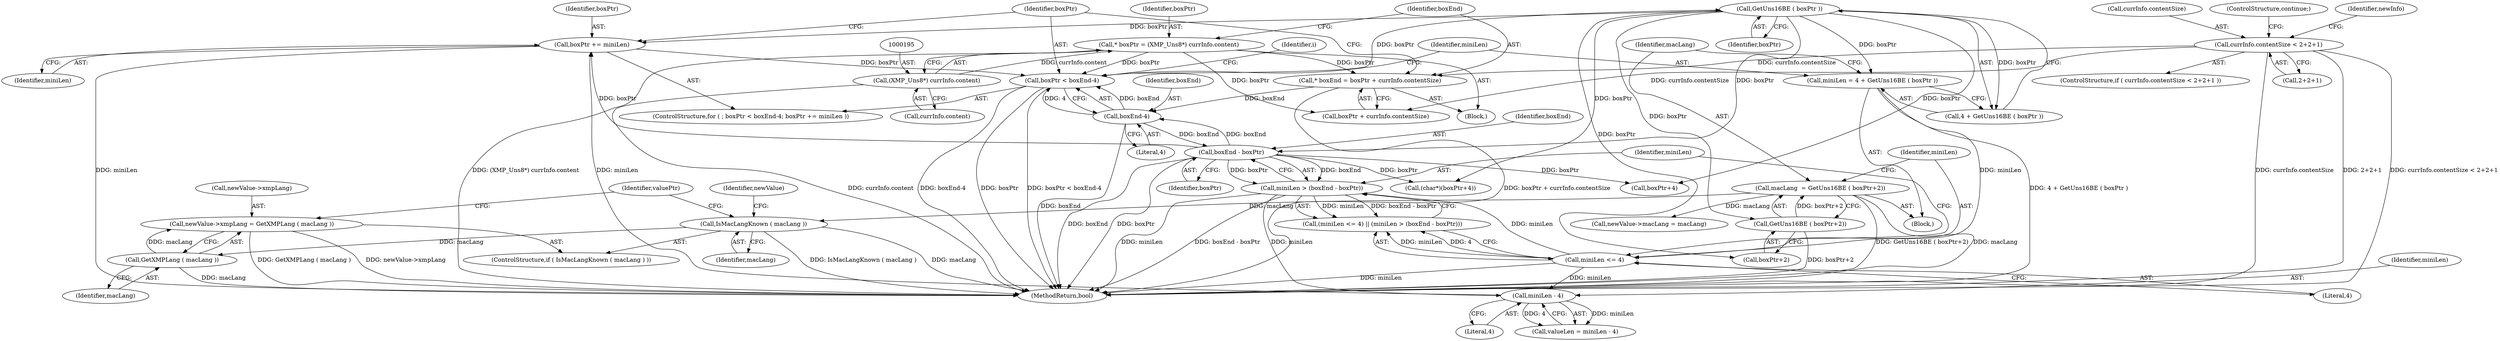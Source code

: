 digraph "0_exempi_886cd1d2314755adb1f4cdb99c16ff00830f0331@pointer" {
"1000271" [label="(Call,newValue->xmpLang = GetXMPLang ( macLang ))"];
"1000275" [label="(Call,GetXMPLang ( macLang ))"];
"1000269" [label="(Call,IsMacLangKnown ( macLang ))"];
"1000225" [label="(Call,macLang  = GetUns16BE ( boxPtr+2))"];
"1000227" [label="(Call,GetUns16BE ( boxPtr+2))"];
"1000223" [label="(Call,GetUns16BE ( boxPtr ))"];
"1000210" [label="(Call,boxPtr < boxEnd-4)"];
"1000215" [label="(Call,boxPtr += miniLen)"];
"1000253" [label="(Call,miniLen - 4)"];
"1000236" [label="(Call,miniLen > (boxEnd - boxPtr))"];
"1000233" [label="(Call,miniLen <= 4)"];
"1000219" [label="(Call,miniLen = 4 + GetUns16BE ( boxPtr ))"];
"1000238" [label="(Call,boxEnd - boxPtr)"];
"1000212" [label="(Call,boxEnd-4)"];
"1000200" [label="(Call,* boxEnd = boxPtr + currInfo.contentSize)"];
"1000192" [label="(Call,* boxPtr = (XMP_Uns8*) currInfo.content)"];
"1000194" [label="(Call,(XMP_Uns8*) currInfo.content)"];
"1000159" [label="(Call,currInfo.contentSize < 2+2+1)"];
"1000168" [label="(ControlStructure,continue;)"];
"1000268" [label="(ControlStructure,if ( IsMacLangKnown ( macLang ) ))"];
"1000220" [label="(Identifier,miniLen)"];
"1000201" [label="(Identifier,boxEnd)"];
"1000269" [label="(Call,IsMacLangKnown ( macLang ))"];
"1000228" [label="(Call,boxPtr+2)"];
"1000227" [label="(Call,GetUns16BE ( boxPtr+2))"];
"1000254" [label="(Identifier,miniLen)"];
"1000217" [label="(Identifier,miniLen)"];
"1000234" [label="(Identifier,miniLen)"];
"1000245" [label="(Call,(char*)(boxPtr+4))"];
"1000193" [label="(Identifier,boxPtr)"];
"1000275" [label="(Call,GetXMPLang ( macLang ))"];
"1000163" [label="(Call,2+2+1)"];
"1000278" [label="(Identifier,valuePtr)"];
"1000253" [label="(Call,miniLen - 4)"];
"1000196" [label="(Call,currInfo.content)"];
"1000236" [label="(Call,miniLen > (boxEnd - boxPtr))"];
"1000216" [label="(Identifier,boxPtr)"];
"1000211" [label="(Identifier,boxPtr)"];
"1000224" [label="(Identifier,boxPtr)"];
"1000271" [label="(Call,newValue->xmpLang = GetXMPLang ( macLang ))"];
"1000226" [label="(Identifier,macLang)"];
"1000218" [label="(Block,)"];
"1000171" [label="(Identifier,newInfo)"];
"1000233" [label="(Call,miniLen <= 4)"];
"1000270" [label="(Identifier,macLang)"];
"1000225" [label="(Call,macLang  = GetUns16BE ( boxPtr+2))"];
"1000237" [label="(Identifier,miniLen)"];
"1000159" [label="(Call,currInfo.contentSize < 2+2+1)"];
"1000192" [label="(Call,* boxPtr = (XMP_Uns8*) currInfo.content)"];
"1000202" [label="(Call,boxPtr + currInfo.contentSize)"];
"1000239" [label="(Identifier,boxEnd)"];
"1000209" [label="(ControlStructure,for ( ; boxPtr < boxEnd-4; boxPtr += miniLen ))"];
"1000200" [label="(Call,* boxEnd = boxPtr + currInfo.contentSize)"];
"1000235" [label="(Literal,4)"];
"1000213" [label="(Identifier,boxEnd)"];
"1000219" [label="(Call,miniLen = 4 + GetUns16BE ( boxPtr ))"];
"1000240" [label="(Identifier,boxPtr)"];
"1000276" [label="(Identifier,macLang)"];
"1000272" [label="(Call,newValue->xmpLang)"];
"1000160" [label="(Call,currInfo.contentSize)"];
"1000232" [label="(Call,(miniLen <= 4) || (miniLen > (boxEnd - boxPtr)))"];
"1000238" [label="(Call,boxEnd - boxPtr)"];
"1000212" [label="(Call,boxEnd-4)"];
"1000221" [label="(Call,4 + GetUns16BE ( boxPtr ))"];
"1000215" [label="(Call,boxPtr += miniLen)"];
"1000255" [label="(Literal,4)"];
"1000273" [label="(Identifier,newValue)"];
"1000194" [label="(Call,(XMP_Uns8*) currInfo.content)"];
"1000247" [label="(Call,boxPtr+4)"];
"1000283" [label="(MethodReturn,bool)"];
"1000263" [label="(Call,newValue->macLang = macLang)"];
"1000133" [label="(Identifier,i)"];
"1000158" [label="(ControlStructure,if ( currInfo.contentSize < 2+2+1 ))"];
"1000223" [label="(Call,GetUns16BE ( boxPtr ))"];
"1000210" [label="(Call,boxPtr < boxEnd-4)"];
"1000214" [label="(Literal,4)"];
"1000134" [label="(Block,)"];
"1000251" [label="(Call,valueLen = miniLen - 4)"];
"1000271" -> "1000268"  [label="AST: "];
"1000271" -> "1000275"  [label="CFG: "];
"1000272" -> "1000271"  [label="AST: "];
"1000275" -> "1000271"  [label="AST: "];
"1000278" -> "1000271"  [label="CFG: "];
"1000271" -> "1000283"  [label="DDG: GetXMPLang ( macLang )"];
"1000271" -> "1000283"  [label="DDG: newValue->xmpLang"];
"1000275" -> "1000271"  [label="DDG: macLang"];
"1000275" -> "1000276"  [label="CFG: "];
"1000276" -> "1000275"  [label="AST: "];
"1000275" -> "1000283"  [label="DDG: macLang"];
"1000269" -> "1000275"  [label="DDG: macLang"];
"1000269" -> "1000268"  [label="AST: "];
"1000269" -> "1000270"  [label="CFG: "];
"1000270" -> "1000269"  [label="AST: "];
"1000273" -> "1000269"  [label="CFG: "];
"1000278" -> "1000269"  [label="CFG: "];
"1000269" -> "1000283"  [label="DDG: IsMacLangKnown ( macLang )"];
"1000269" -> "1000283"  [label="DDG: macLang"];
"1000225" -> "1000269"  [label="DDG: macLang"];
"1000225" -> "1000218"  [label="AST: "];
"1000225" -> "1000227"  [label="CFG: "];
"1000226" -> "1000225"  [label="AST: "];
"1000227" -> "1000225"  [label="AST: "];
"1000234" -> "1000225"  [label="CFG: "];
"1000225" -> "1000283"  [label="DDG: GetUns16BE ( boxPtr+2)"];
"1000225" -> "1000283"  [label="DDG: macLang"];
"1000227" -> "1000225"  [label="DDG: boxPtr+2"];
"1000225" -> "1000263"  [label="DDG: macLang"];
"1000227" -> "1000228"  [label="CFG: "];
"1000228" -> "1000227"  [label="AST: "];
"1000227" -> "1000283"  [label="DDG: boxPtr+2"];
"1000223" -> "1000227"  [label="DDG: boxPtr"];
"1000223" -> "1000221"  [label="AST: "];
"1000223" -> "1000224"  [label="CFG: "];
"1000224" -> "1000223"  [label="AST: "];
"1000221" -> "1000223"  [label="CFG: "];
"1000223" -> "1000215"  [label="DDG: boxPtr"];
"1000223" -> "1000219"  [label="DDG: boxPtr"];
"1000223" -> "1000221"  [label="DDG: boxPtr"];
"1000210" -> "1000223"  [label="DDG: boxPtr"];
"1000223" -> "1000228"  [label="DDG: boxPtr"];
"1000223" -> "1000238"  [label="DDG: boxPtr"];
"1000223" -> "1000245"  [label="DDG: boxPtr"];
"1000223" -> "1000247"  [label="DDG: boxPtr"];
"1000210" -> "1000209"  [label="AST: "];
"1000210" -> "1000212"  [label="CFG: "];
"1000211" -> "1000210"  [label="AST: "];
"1000212" -> "1000210"  [label="AST: "];
"1000220" -> "1000210"  [label="CFG: "];
"1000133" -> "1000210"  [label="CFG: "];
"1000210" -> "1000283"  [label="DDG: boxPtr < boxEnd-4"];
"1000210" -> "1000283"  [label="DDG: boxEnd-4"];
"1000210" -> "1000283"  [label="DDG: boxPtr"];
"1000215" -> "1000210"  [label="DDG: boxPtr"];
"1000192" -> "1000210"  [label="DDG: boxPtr"];
"1000212" -> "1000210"  [label="DDG: boxEnd"];
"1000212" -> "1000210"  [label="DDG: 4"];
"1000215" -> "1000209"  [label="AST: "];
"1000215" -> "1000217"  [label="CFG: "];
"1000216" -> "1000215"  [label="AST: "];
"1000217" -> "1000215"  [label="AST: "];
"1000211" -> "1000215"  [label="CFG: "];
"1000215" -> "1000283"  [label="DDG: miniLen"];
"1000253" -> "1000215"  [label="DDG: miniLen"];
"1000238" -> "1000215"  [label="DDG: boxPtr"];
"1000253" -> "1000251"  [label="AST: "];
"1000253" -> "1000255"  [label="CFG: "];
"1000254" -> "1000253"  [label="AST: "];
"1000255" -> "1000253"  [label="AST: "];
"1000251" -> "1000253"  [label="CFG: "];
"1000253" -> "1000251"  [label="DDG: miniLen"];
"1000253" -> "1000251"  [label="DDG: 4"];
"1000236" -> "1000253"  [label="DDG: miniLen"];
"1000233" -> "1000253"  [label="DDG: miniLen"];
"1000236" -> "1000232"  [label="AST: "];
"1000236" -> "1000238"  [label="CFG: "];
"1000237" -> "1000236"  [label="AST: "];
"1000238" -> "1000236"  [label="AST: "];
"1000232" -> "1000236"  [label="CFG: "];
"1000236" -> "1000283"  [label="DDG: miniLen"];
"1000236" -> "1000283"  [label="DDG: boxEnd - boxPtr"];
"1000236" -> "1000232"  [label="DDG: miniLen"];
"1000236" -> "1000232"  [label="DDG: boxEnd - boxPtr"];
"1000233" -> "1000236"  [label="DDG: miniLen"];
"1000238" -> "1000236"  [label="DDG: boxEnd"];
"1000238" -> "1000236"  [label="DDG: boxPtr"];
"1000233" -> "1000232"  [label="AST: "];
"1000233" -> "1000235"  [label="CFG: "];
"1000234" -> "1000233"  [label="AST: "];
"1000235" -> "1000233"  [label="AST: "];
"1000237" -> "1000233"  [label="CFG: "];
"1000232" -> "1000233"  [label="CFG: "];
"1000233" -> "1000283"  [label="DDG: miniLen"];
"1000233" -> "1000232"  [label="DDG: miniLen"];
"1000233" -> "1000232"  [label="DDG: 4"];
"1000219" -> "1000233"  [label="DDG: miniLen"];
"1000219" -> "1000218"  [label="AST: "];
"1000219" -> "1000221"  [label="CFG: "];
"1000220" -> "1000219"  [label="AST: "];
"1000221" -> "1000219"  [label="AST: "];
"1000226" -> "1000219"  [label="CFG: "];
"1000219" -> "1000283"  [label="DDG: 4 + GetUns16BE ( boxPtr )"];
"1000238" -> "1000240"  [label="CFG: "];
"1000239" -> "1000238"  [label="AST: "];
"1000240" -> "1000238"  [label="AST: "];
"1000238" -> "1000283"  [label="DDG: boxEnd"];
"1000238" -> "1000283"  [label="DDG: boxPtr"];
"1000238" -> "1000212"  [label="DDG: boxEnd"];
"1000212" -> "1000238"  [label="DDG: boxEnd"];
"1000238" -> "1000245"  [label="DDG: boxPtr"];
"1000238" -> "1000247"  [label="DDG: boxPtr"];
"1000212" -> "1000214"  [label="CFG: "];
"1000213" -> "1000212"  [label="AST: "];
"1000214" -> "1000212"  [label="AST: "];
"1000212" -> "1000283"  [label="DDG: boxEnd"];
"1000200" -> "1000212"  [label="DDG: boxEnd"];
"1000200" -> "1000134"  [label="AST: "];
"1000200" -> "1000202"  [label="CFG: "];
"1000201" -> "1000200"  [label="AST: "];
"1000202" -> "1000200"  [label="AST: "];
"1000211" -> "1000200"  [label="CFG: "];
"1000200" -> "1000283"  [label="DDG: boxPtr + currInfo.contentSize"];
"1000192" -> "1000200"  [label="DDG: boxPtr"];
"1000159" -> "1000200"  [label="DDG: currInfo.contentSize"];
"1000192" -> "1000134"  [label="AST: "];
"1000192" -> "1000194"  [label="CFG: "];
"1000193" -> "1000192"  [label="AST: "];
"1000194" -> "1000192"  [label="AST: "];
"1000201" -> "1000192"  [label="CFG: "];
"1000192" -> "1000283"  [label="DDG: (XMP_Uns8*) currInfo.content"];
"1000194" -> "1000192"  [label="DDG: currInfo.content"];
"1000192" -> "1000202"  [label="DDG: boxPtr"];
"1000194" -> "1000196"  [label="CFG: "];
"1000195" -> "1000194"  [label="AST: "];
"1000196" -> "1000194"  [label="AST: "];
"1000194" -> "1000283"  [label="DDG: currInfo.content"];
"1000159" -> "1000158"  [label="AST: "];
"1000159" -> "1000163"  [label="CFG: "];
"1000160" -> "1000159"  [label="AST: "];
"1000163" -> "1000159"  [label="AST: "];
"1000168" -> "1000159"  [label="CFG: "];
"1000171" -> "1000159"  [label="CFG: "];
"1000159" -> "1000283"  [label="DDG: currInfo.contentSize < 2+2+1"];
"1000159" -> "1000283"  [label="DDG: currInfo.contentSize"];
"1000159" -> "1000283"  [label="DDG: 2+2+1"];
"1000159" -> "1000202"  [label="DDG: currInfo.contentSize"];
}
